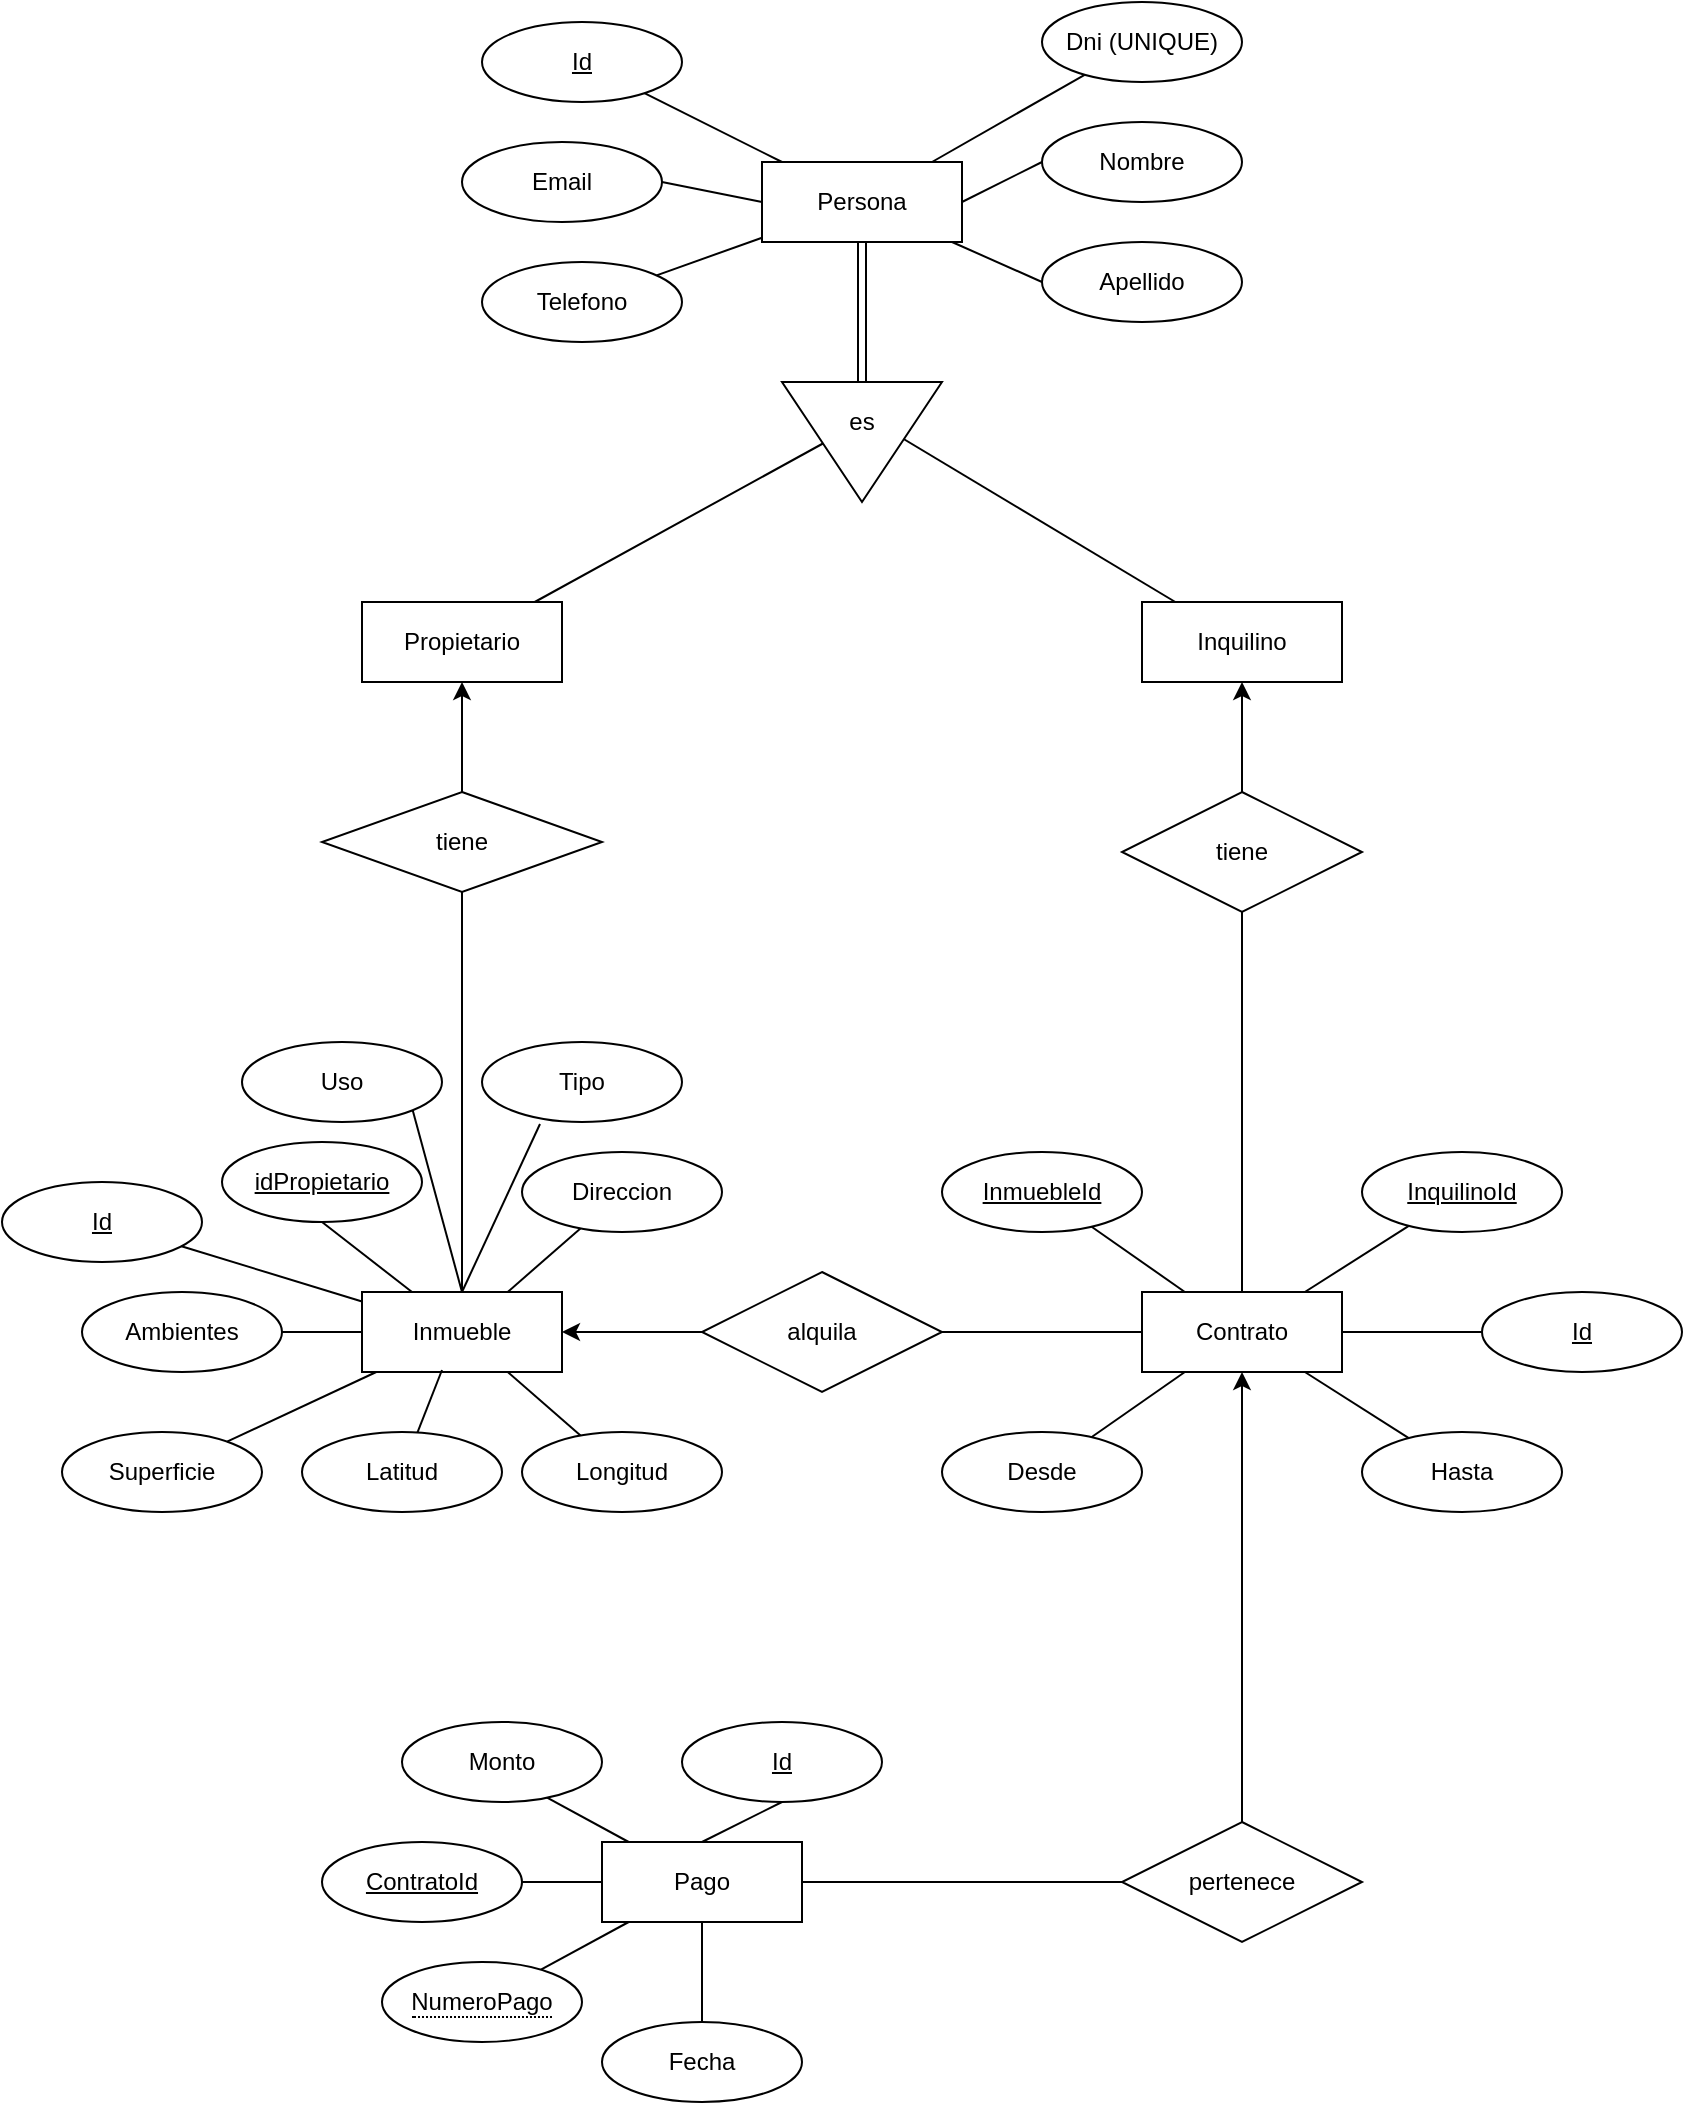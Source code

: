 <mxfile>
    <diagram id="6gzmtlAOF7hzrXGJktJW" name="Página-1">
        <mxGraphModel dx="1885" dy="1600" grid="1" gridSize="10" guides="1" tooltips="1" connect="1" arrows="1" fold="1" page="1" pageScale="1" pageWidth="827" pageHeight="1169" math="0" shadow="0">
            <root>
                <mxCell id="0"/>
                <mxCell id="1" parent="0"/>
                <mxCell id="2" style="edgeStyle=none;rounded=0;orthogonalLoop=1;jettySize=auto;html=1;endArrow=none;" parent="1" source="5" target="32" edge="1">
                    <mxGeometry relative="1" as="geometry"/>
                </mxCell>
                <mxCell id="3" style="edgeStyle=none;rounded=0;orthogonalLoop=1;jettySize=auto;html=1;endArrow=none;entryX=0;entryY=0.5;entryDx=0;entryDy=0;" parent="1" source="5" target="72" edge="1">
                    <mxGeometry relative="1" as="geometry">
                        <mxPoint x="435.926" y="-179.444" as="targetPoint"/>
                    </mxGeometry>
                </mxCell>
                <mxCell id="4" style="edgeStyle=none;rounded=0;orthogonalLoop=1;jettySize=auto;html=1;endArrow=none;" parent="1" source="5" target="36" edge="1">
                    <mxGeometry relative="1" as="geometry"/>
                </mxCell>
                <mxCell id="5" value="Persona" style="whiteSpace=wrap;html=1;align=center;" parent="1" vertex="1">
                    <mxGeometry x="290" y="-220" width="100" height="40" as="geometry"/>
                </mxCell>
                <mxCell id="6" style="edgeStyle=none;rounded=0;orthogonalLoop=1;jettySize=auto;html=1;entryX=0.25;entryY=0;entryDx=0;entryDy=0;endArrow=none;" parent="1" source="7" target="47" edge="1">
                    <mxGeometry relative="1" as="geometry"/>
                </mxCell>
                <mxCell id="7" value="Inquilino" style="whiteSpace=wrap;html=1;align=center;" parent="1" vertex="1">
                    <mxGeometry x="480" width="100" height="40" as="geometry"/>
                </mxCell>
                <mxCell id="8" value="Inmueble" style="whiteSpace=wrap;html=1;align=center;" parent="1" vertex="1">
                    <mxGeometry x="90" y="345" width="100" height="40" as="geometry"/>
                </mxCell>
                <mxCell id="9" style="edgeStyle=none;rounded=0;orthogonalLoop=1;jettySize=auto;html=1;endArrow=none;" parent="1" source="10" target="17" edge="1">
                    <mxGeometry relative="1" as="geometry"/>
                </mxCell>
                <mxCell id="10" value="Contrato" style="whiteSpace=wrap;html=1;align=center;" parent="1" vertex="1">
                    <mxGeometry x="480" y="345" width="100" height="40" as="geometry"/>
                </mxCell>
                <mxCell id="11" style="edgeStyle=none;rounded=0;orthogonalLoop=1;jettySize=auto;html=1;endArrow=none;" parent="1" source="12" target="27" edge="1">
                    <mxGeometry relative="1" as="geometry">
                        <mxPoint x="410" y="640" as="targetPoint"/>
                    </mxGeometry>
                </mxCell>
                <mxCell id="12" value="Pago" style="whiteSpace=wrap;html=1;align=center;" parent="1" vertex="1">
                    <mxGeometry x="210" y="620" width="100" height="40" as="geometry"/>
                </mxCell>
                <mxCell id="13" style="edgeStyle=none;rounded=0;orthogonalLoop=1;jettySize=auto;html=1;" parent="1" source="14" target="44" edge="1">
                    <mxGeometry relative="1" as="geometry">
                        <mxPoint x="140" y="60" as="sourcePoint"/>
                    </mxGeometry>
                </mxCell>
                <mxCell id="14" value="tiene" style="shape=rhombus;perimeter=rhombusPerimeter;whiteSpace=wrap;html=1;align=center;" parent="1" vertex="1">
                    <mxGeometry x="70" y="95" width="140" height="50" as="geometry"/>
                </mxCell>
                <mxCell id="15" value="" style="endArrow=none;html=1;rounded=0;exitX=0.5;exitY=0;exitDx=0;exitDy=0;" parent="1" source="8" target="14" edge="1">
                    <mxGeometry relative="1" as="geometry">
                        <mxPoint x="330" y="365" as="sourcePoint"/>
                        <mxPoint x="140" y="255" as="targetPoint"/>
                    </mxGeometry>
                </mxCell>
                <mxCell id="16" value="InquilinoId" style="ellipse;whiteSpace=wrap;html=1;align=center;fontStyle=4;" parent="1" vertex="1">
                    <mxGeometry x="590" y="275" width="100" height="40" as="geometry"/>
                </mxCell>
                <mxCell id="17" value="InmuebleId" style="ellipse;whiteSpace=wrap;html=1;align=center;fontStyle=4;" parent="1" vertex="1">
                    <mxGeometry x="380" y="275" width="100" height="40" as="geometry"/>
                </mxCell>
                <mxCell id="18" value="" style="endArrow=none;html=1;rounded=0;" parent="1" source="16" target="10" edge="1">
                    <mxGeometry relative="1" as="geometry">
                        <mxPoint x="506" y="305" as="sourcePoint"/>
                        <mxPoint x="666" y="305" as="targetPoint"/>
                    </mxGeometry>
                </mxCell>
                <mxCell id="19" style="edgeStyle=none;rounded=0;orthogonalLoop=1;jettySize=auto;html=1;endArrow=none;" parent="1" source="20" target="10" edge="1">
                    <mxGeometry relative="1" as="geometry"/>
                </mxCell>
                <mxCell id="20" value="alquila" style="shape=rhombus;perimeter=rhombusPerimeter;whiteSpace=wrap;html=1;align=center;" parent="1" vertex="1">
                    <mxGeometry x="260" y="335" width="120" height="60" as="geometry"/>
                </mxCell>
                <mxCell id="21" style="edgeStyle=none;rounded=0;orthogonalLoop=1;jettySize=auto;html=1;endArrow=none;" parent="1" source="22" target="10" edge="1">
                    <mxGeometry relative="1" as="geometry">
                        <mxPoint x="530" y="250" as="sourcePoint"/>
                    </mxGeometry>
                </mxCell>
                <mxCell id="22" value="tiene" style="shape=rhombus;perimeter=rhombusPerimeter;whiteSpace=wrap;html=1;align=center;" parent="1" vertex="1">
                    <mxGeometry x="470" y="95" width="120" height="60" as="geometry"/>
                </mxCell>
                <mxCell id="23" value="" style="endArrow=classic;html=1;" parent="1" source="22" target="7" edge="1">
                    <mxGeometry width="50" height="50" relative="1" as="geometry">
                        <mxPoint x="670" y="250" as="sourcePoint"/>
                        <mxPoint x="720" y="200" as="targetPoint"/>
                    </mxGeometry>
                </mxCell>
                <mxCell id="24" value="" style="edgeStyle=none;rounded=0;orthogonalLoop=1;jettySize=auto;html=1;endArrow=none;" parent="1" source="12" edge="1">
                    <mxGeometry relative="1" as="geometry">
                        <mxPoint x="179.568" y="596.128" as="targetPoint"/>
                    </mxGeometry>
                </mxCell>
                <mxCell id="25" style="edgeStyle=none;rounded=0;orthogonalLoop=1;jettySize=auto;html=1;endArrow=none;" parent="1" source="26" target="12" edge="1">
                    <mxGeometry relative="1" as="geometry"/>
                </mxCell>
                <mxCell id="26" value="ContratoId" style="ellipse;whiteSpace=wrap;html=1;align=center;fontStyle=4;" parent="1" vertex="1">
                    <mxGeometry x="70" y="620" width="100" height="40" as="geometry"/>
                </mxCell>
                <mxCell id="27" value="pertenece" style="shape=rhombus;perimeter=rhombusPerimeter;whiteSpace=wrap;html=1;align=center;" parent="1" vertex="1">
                    <mxGeometry x="470" y="610" width="120" height="60" as="geometry"/>
                </mxCell>
                <mxCell id="28" value="" style="endArrow=classic;html=1;" parent="1" source="27" target="10" edge="1">
                    <mxGeometry width="50" height="50" relative="1" as="geometry">
                        <mxPoint x="540" y="380" as="sourcePoint"/>
                        <mxPoint x="590" y="330" as="targetPoint"/>
                    </mxGeometry>
                </mxCell>
                <mxCell id="29" value="Id" style="ellipse;whiteSpace=wrap;html=1;align=center;fontStyle=4;" parent="1" vertex="1">
                    <mxGeometry x="150" y="-290" width="100" height="40" as="geometry"/>
                </mxCell>
                <mxCell id="30" value="" style="edgeStyle=none;rounded=0;orthogonalLoop=1;jettySize=auto;html=1;endArrow=none;" parent="1" source="5" target="29" edge="1">
                    <mxGeometry relative="1" as="geometry"/>
                </mxCell>
                <mxCell id="32" value="Dni (UNIQUE)" style="ellipse;whiteSpace=wrap;html=1;align=center;" parent="1" vertex="1">
                    <mxGeometry x="430" y="-300" width="100" height="40" as="geometry"/>
                </mxCell>
                <mxCell id="36" value="Telefono" style="ellipse;whiteSpace=wrap;html=1;align=center;" parent="1" vertex="1">
                    <mxGeometry x="150" y="-170" width="100" height="40" as="geometry"/>
                </mxCell>
                <mxCell id="37" value="Id" style="ellipse;whiteSpace=wrap;html=1;align=center;fontStyle=4;" parent="1" vertex="1">
                    <mxGeometry x="-90" y="290" width="100" height="40" as="geometry"/>
                </mxCell>
                <mxCell id="38" value="" style="edgeStyle=none;rounded=0;orthogonalLoop=1;jettySize=auto;html=1;endArrow=none;" parent="1" source="8" target="37" edge="1">
                    <mxGeometry relative="1" as="geometry"/>
                </mxCell>
                <mxCell id="39" value="Direccion" style="ellipse;whiteSpace=wrap;html=1;align=center;" parent="1" vertex="1">
                    <mxGeometry x="170" y="275" width="100" height="40" as="geometry"/>
                </mxCell>
                <mxCell id="40" value="" style="edgeStyle=none;rounded=0;orthogonalLoop=1;jettySize=auto;html=1;endArrow=none;" parent="1" source="8" target="39" edge="1">
                    <mxGeometry relative="1" as="geometry"/>
                </mxCell>
                <mxCell id="41" value="Ambientes" style="ellipse;whiteSpace=wrap;html=1;align=center;" parent="1" vertex="1">
                    <mxGeometry x="-50" y="345" width="100" height="40" as="geometry"/>
                </mxCell>
                <mxCell id="42" value="" style="edgeStyle=none;rounded=0;orthogonalLoop=1;jettySize=auto;html=1;endArrow=none;" parent="1" source="8" target="41" edge="1">
                    <mxGeometry relative="1" as="geometry"/>
                </mxCell>
                <mxCell id="43" style="edgeStyle=none;rounded=0;orthogonalLoop=1;jettySize=auto;html=1;endArrow=none;" parent="1" source="44" target="47" edge="1">
                    <mxGeometry relative="1" as="geometry"/>
                </mxCell>
                <mxCell id="44" value="Propietario" style="whiteSpace=wrap;html=1;align=center;" parent="1" vertex="1">
                    <mxGeometry x="90" width="100" height="40" as="geometry"/>
                </mxCell>
                <mxCell id="45" style="edgeStyle=none;rounded=0;orthogonalLoop=1;jettySize=auto;html=1;endArrow=none;shape=link;" parent="1" source="46" target="5" edge="1">
                    <mxGeometry relative="1" as="geometry"/>
                </mxCell>
                <mxCell id="46" value="" style="triangle;whiteSpace=wrap;html=1;rotation=90;" parent="1" vertex="1">
                    <mxGeometry x="310" y="-120" width="60" height="80" as="geometry"/>
                </mxCell>
                <mxCell id="47" value="es" style="text;html=1;strokeColor=none;fillColor=none;align=center;verticalAlign=middle;whiteSpace=wrap;rounded=0;" parent="1" vertex="1">
                    <mxGeometry x="320" y="-100" width="40" height="20" as="geometry"/>
                </mxCell>
                <mxCell id="48" style="edgeStyle=none;rounded=0;orthogonalLoop=1;jettySize=auto;html=1;endArrow=none;" parent="1" source="49" target="10" edge="1">
                    <mxGeometry relative="1" as="geometry"/>
                </mxCell>
                <mxCell id="49" value="Hasta" style="ellipse;whiteSpace=wrap;html=1;align=center;" parent="1" vertex="1">
                    <mxGeometry x="590" y="415" width="100" height="40" as="geometry"/>
                </mxCell>
                <mxCell id="50" style="edgeStyle=none;rounded=0;orthogonalLoop=1;jettySize=auto;html=1;endArrow=none;" parent="1" source="51" target="10" edge="1">
                    <mxGeometry relative="1" as="geometry"/>
                </mxCell>
                <mxCell id="51" value="Desde" style="ellipse;whiteSpace=wrap;html=1;align=center;" parent="1" vertex="1">
                    <mxGeometry x="380" y="415" width="100" height="40" as="geometry"/>
                </mxCell>
                <mxCell id="52" value="" style="endArrow=classic;html=1;" parent="1" source="20" target="8" edge="1">
                    <mxGeometry width="50" height="50" relative="1" as="geometry">
                        <mxPoint x="200" y="325" as="sourcePoint"/>
                        <mxPoint x="250" y="275" as="targetPoint"/>
                    </mxGeometry>
                </mxCell>
                <mxCell id="53" style="edgeStyle=none;rounded=0;orthogonalLoop=1;jettySize=auto;html=1;endArrow=none;" parent="1" source="54" target="12" edge="1">
                    <mxGeometry relative="1" as="geometry"/>
                </mxCell>
                <mxCell id="54" value="&lt;span style=&quot;border-bottom: 1px dotted&quot;&gt;NumeroPago&lt;/span&gt;" style="ellipse;whiteSpace=wrap;html=1;align=center;" parent="1" vertex="1">
                    <mxGeometry x="100" y="680" width="100" height="40" as="geometry"/>
                </mxCell>
                <mxCell id="55" style="edgeStyle=none;rounded=0;orthogonalLoop=1;jettySize=auto;html=1;endArrow=none;" parent="1" source="56" target="12" edge="1">
                    <mxGeometry relative="1" as="geometry"/>
                </mxCell>
                <mxCell id="56" value="Fecha" style="ellipse;whiteSpace=wrap;html=1;align=center;" parent="1" vertex="1">
                    <mxGeometry x="210" y="710" width="100" height="40" as="geometry"/>
                </mxCell>
                <mxCell id="59" value="Superficie" style="ellipse;whiteSpace=wrap;html=1;align=center;" parent="1" vertex="1">
                    <mxGeometry x="-60" y="415" width="100" height="40" as="geometry"/>
                </mxCell>
                <mxCell id="60" value="" style="edgeStyle=none;rounded=0;orthogonalLoop=1;jettySize=auto;html=1;endArrow=none;" parent="1" source="8" target="59" edge="1">
                    <mxGeometry relative="1" as="geometry"/>
                </mxCell>
                <mxCell id="61" style="edgeStyle=none;rounded=0;orthogonalLoop=1;jettySize=auto;html=1;endArrow=none;" parent="1" source="62" target="8" edge="1">
                    <mxGeometry relative="1" as="geometry"/>
                </mxCell>
                <mxCell id="62" value="Longitud" style="ellipse;whiteSpace=wrap;html=1;align=center;" parent="1" vertex="1">
                    <mxGeometry x="170" y="415" width="100" height="40" as="geometry"/>
                </mxCell>
                <mxCell id="64" value="Id" style="ellipse;whiteSpace=wrap;html=1;align=center;fontStyle=4;" parent="1" vertex="1">
                    <mxGeometry x="650" y="345" width="100" height="40" as="geometry"/>
                </mxCell>
                <mxCell id="65" style="edgeStyle=none;rounded=0;orthogonalLoop=1;jettySize=auto;html=1;endArrow=none;entryX=1;entryY=0.5;entryDx=0;entryDy=0;exitX=0;exitY=0.5;exitDx=0;exitDy=0;" parent="1" source="64" target="10" edge="1">
                    <mxGeometry relative="1" as="geometry">
                        <mxPoint x="623.531" y="428.032" as="sourcePoint"/>
                        <mxPoint x="571.429" y="395" as="targetPoint"/>
                    </mxGeometry>
                </mxCell>
                <mxCell id="66" value="Id" style="ellipse;whiteSpace=wrap;html=1;align=center;fontStyle=4;" parent="1" vertex="1">
                    <mxGeometry x="250" y="560" width="100" height="40" as="geometry"/>
                </mxCell>
                <mxCell id="67" style="edgeStyle=none;rounded=0;orthogonalLoop=1;jettySize=auto;html=1;endArrow=none;entryX=0.5;entryY=0;entryDx=0;entryDy=0;exitX=0.5;exitY=1;exitDx=0;exitDy=0;" parent="1" source="66" target="12" edge="1">
                    <mxGeometry relative="1" as="geometry">
                        <mxPoint x="350.519" y="693.846" as="sourcePoint"/>
                        <mxPoint x="306.667" y="670" as="targetPoint"/>
                    </mxGeometry>
                </mxCell>
                <mxCell id="68" value="Latitud" style="ellipse;whiteSpace=wrap;html=1;align=center;" parent="1" vertex="1">
                    <mxGeometry x="60" y="415" width="100" height="40" as="geometry"/>
                </mxCell>
                <mxCell id="69" style="edgeStyle=none;rounded=0;orthogonalLoop=1;jettySize=auto;html=1;endArrow=none;entryX=0.4;entryY=0.975;entryDx=0;entryDy=0;entryPerimeter=0;" parent="1" source="68" target="8" edge="1">
                    <mxGeometry relative="1" as="geometry">
                        <mxPoint x="209.255" y="426.803" as="sourcePoint"/>
                        <mxPoint x="172.857" y="395" as="targetPoint"/>
                    </mxGeometry>
                </mxCell>
                <mxCell id="70" value="idPropietario" style="ellipse;whiteSpace=wrap;html=1;align=center;fontStyle=4;" parent="1" vertex="1">
                    <mxGeometry x="20" y="270" width="100" height="40" as="geometry"/>
                </mxCell>
                <mxCell id="71" value="" style="edgeStyle=none;rounded=0;orthogonalLoop=1;jettySize=auto;html=1;endArrow=none;entryX=0.5;entryY=1;entryDx=0;entryDy=0;exitX=0.25;exitY=0;exitDx=0;exitDy=0;" parent="1" source="8" target="70" edge="1">
                    <mxGeometry relative="1" as="geometry">
                        <mxPoint x="100" y="359.722" as="sourcePoint"/>
                        <mxPoint x="9.734" y="332.141" as="targetPoint"/>
                    </mxGeometry>
                </mxCell>
                <mxCell id="72" value="Apellido" style="ellipse;whiteSpace=wrap;html=1;align=center;" parent="1" vertex="1">
                    <mxGeometry x="430" y="-180" width="100" height="40" as="geometry"/>
                </mxCell>
                <mxCell id="73" value="Nombre" style="ellipse;whiteSpace=wrap;html=1;align=center;" parent="1" vertex="1">
                    <mxGeometry x="430" y="-240" width="100" height="40" as="geometry"/>
                </mxCell>
                <mxCell id="74" style="edgeStyle=none;rounded=0;orthogonalLoop=1;jettySize=auto;html=1;endArrow=none;entryX=0;entryY=0.5;entryDx=0;entryDy=0;exitX=1;exitY=0.5;exitDx=0;exitDy=0;" parent="1" source="5" target="73" edge="1">
                    <mxGeometry relative="1" as="geometry">
                        <mxPoint x="380" y="-170" as="sourcePoint"/>
                        <mxPoint x="440" y="-130" as="targetPoint"/>
                    </mxGeometry>
                </mxCell>
                <mxCell id="76" value="Email" style="ellipse;whiteSpace=wrap;html=1;align=center;" parent="1" vertex="1">
                    <mxGeometry x="140" y="-230" width="100" height="40" as="geometry"/>
                </mxCell>
                <mxCell id="78" style="edgeStyle=none;rounded=0;orthogonalLoop=1;jettySize=auto;html=1;endArrow=none;entryX=1;entryY=0.5;entryDx=0;entryDy=0;exitX=0;exitY=0.5;exitDx=0;exitDy=0;" parent="1" source="5" target="76" edge="1">
                    <mxGeometry relative="1" as="geometry">
                        <mxPoint x="300" y="-172.143" as="sourcePoint"/>
                        <mxPoint x="247.297" y="-153.32" as="targetPoint"/>
                    </mxGeometry>
                </mxCell>
                <mxCell id="79" value="Uso" style="ellipse;whiteSpace=wrap;html=1;align=center;" vertex="1" parent="1">
                    <mxGeometry x="30" y="220" width="100" height="40" as="geometry"/>
                </mxCell>
                <mxCell id="80" value="Tipo" style="ellipse;whiteSpace=wrap;html=1;align=center;" vertex="1" parent="1">
                    <mxGeometry x="150" y="220" width="100" height="40" as="geometry"/>
                </mxCell>
                <mxCell id="81" value="" style="edgeStyle=none;rounded=0;orthogonalLoop=1;jettySize=auto;html=1;endArrow=none;exitX=0.5;exitY=0;exitDx=0;exitDy=0;entryX=0.29;entryY=1.025;entryDx=0;entryDy=0;entryPerimeter=0;" edge="1" parent="1" source="8" target="80">
                    <mxGeometry relative="1" as="geometry">
                        <mxPoint x="172.857" y="355" as="sourcePoint"/>
                        <mxPoint x="209.212" y="323.189" as="targetPoint"/>
                    </mxGeometry>
                </mxCell>
                <mxCell id="82" value="" style="edgeStyle=none;rounded=0;orthogonalLoop=1;jettySize=auto;html=1;endArrow=none;exitX=0.5;exitY=0;exitDx=0;exitDy=0;entryX=1;entryY=1;entryDx=0;entryDy=0;" edge="1" parent="1" source="8" target="79">
                    <mxGeometry relative="1" as="geometry">
                        <mxPoint x="182.857" y="365" as="sourcePoint"/>
                        <mxPoint x="219.212" y="333.189" as="targetPoint"/>
                    </mxGeometry>
                </mxCell>
                <mxCell id="83" value="Monto" style="ellipse;whiteSpace=wrap;html=1;align=center;" vertex="1" parent="1">
                    <mxGeometry x="110" y="560" width="100" height="40" as="geometry"/>
                </mxCell>
            </root>
        </mxGraphModel>
    </diagram>
</mxfile>